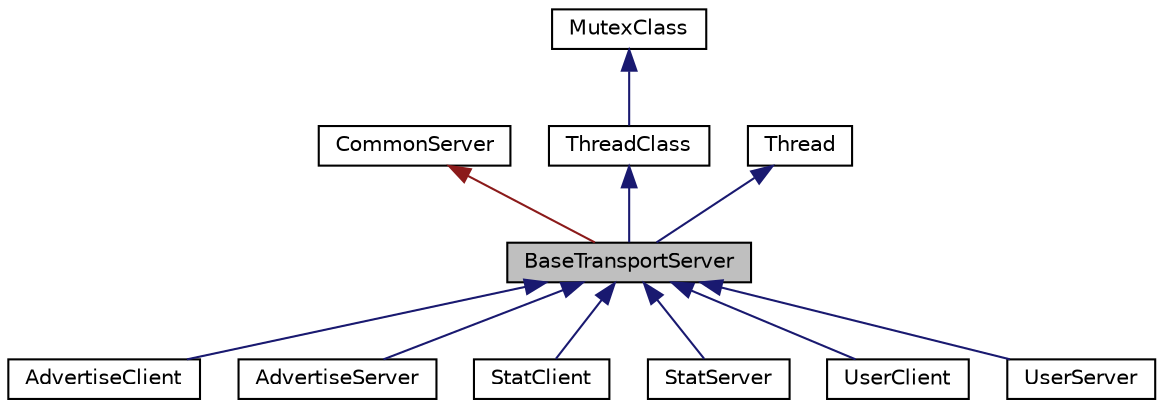 digraph "BaseTransportServer"
{
  edge [fontname="Helvetica",fontsize="10",labelfontname="Helvetica",labelfontsize="10"];
  node [fontname="Helvetica",fontsize="10",shape=record];
  Node1 [label="BaseTransportServer",height=0.2,width=0.4,color="black", fillcolor="grey75", style="filled" fontcolor="black"];
  Node2 -> Node1 [dir="back",color="firebrick4",fontsize="10",style="solid",fontname="Helvetica"];
  Node2 [label="CommonServer",height=0.2,width=0.4,color="black", fillcolor="white", style="filled",URL="$classRNReplicaNet_1_1RNLobby_1_1CommonServer.html",tooltip="A common server support class. "];
  Node3 -> Node1 [dir="back",color="midnightblue",fontsize="10",style="solid",fontname="Helvetica"];
  Node3 [label="ThreadClass",height=0.2,width=0.4,color="black", fillcolor="white", style="filled",URL="$classRNReplicaNet_1_1ThreadClass.html"];
  Node4 -> Node3 [dir="back",color="midnightblue",fontsize="10",style="solid",fontname="Helvetica"];
  Node4 [label="MutexClass",height=0.2,width=0.4,color="black", fillcolor="white", style="filled",URL="$classRNReplicaNet_1_1MutexClass.html"];
  Node5 -> Node1 [dir="back",color="midnightblue",fontsize="10",style="solid",fontname="Helvetica"];
  Node5 [label="Thread",height=0.2,width=0.4,color="black", fillcolor="white", style="filled",URL="$classRNReplicaNet_1_1Thread.html"];
  Node1 -> Node6 [dir="back",color="midnightblue",fontsize="10",style="solid",fontname="Helvetica"];
  Node6 [label="AdvertiseClient",height=0.2,width=0.4,color="black", fillcolor="white", style="filled",URL="$classRNReplicaNet_1_1RNLobby_1_1AdvertiseClient.html",tooltip="Maintains a connection to the AdvertiseServer. "];
  Node1 -> Node7 [dir="back",color="midnightblue",fontsize="10",style="solid",fontname="Helvetica"];
  Node7 [label="AdvertiseServer",height=0.2,width=0.4,color="black", fillcolor="white", style="filled",URL="$classRNReplicaNet_1_1RNLobby_1_1AdvertiseServer.html"];
  Node1 -> Node8 [dir="back",color="midnightblue",fontsize="10",style="solid",fontname="Helvetica"];
  Node8 [label="StatClient",height=0.2,width=0.4,color="black", fillcolor="white", style="filled",URL="$classRNReplicaNet_1_1RNLobby_1_1StatClient.html",tooltip="Maintains a connection to the StatServer. "];
  Node1 -> Node9 [dir="back",color="midnightblue",fontsize="10",style="solid",fontname="Helvetica"];
  Node9 [label="StatServer",height=0.2,width=0.4,color="black", fillcolor="white", style="filled",URL="$classRNReplicaNet_1_1RNLobby_1_1StatServer.html"];
  Node1 -> Node10 [dir="back",color="midnightblue",fontsize="10",style="solid",fontname="Helvetica"];
  Node10 [label="UserClient",height=0.2,width=0.4,color="black", fillcolor="white", style="filled",URL="$classRNReplicaNet_1_1RNLobby_1_1UserClient.html"];
  Node1 -> Node11 [dir="back",color="midnightblue",fontsize="10",style="solid",fontname="Helvetica"];
  Node11 [label="UserServer",height=0.2,width=0.4,color="black", fillcolor="white", style="filled",URL="$classRNReplicaNet_1_1RNLobby_1_1UserServer.html"];
}
